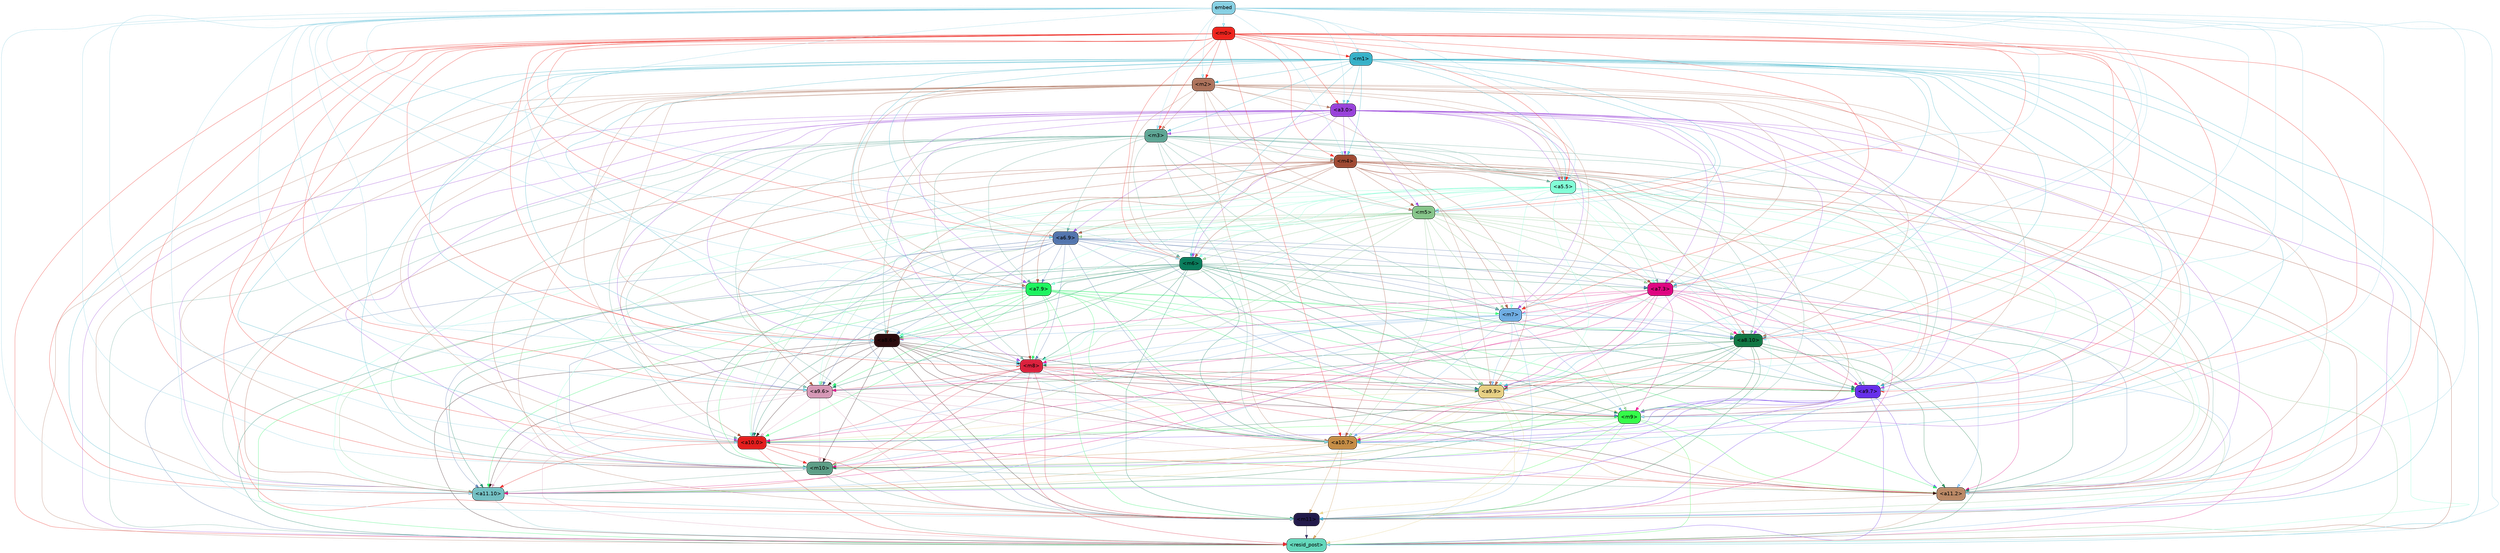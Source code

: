 strict digraph "" {
	graph [bgcolor=transparent,
		layout=dot,
		overlap=false,
		splines=true
	];
	"<m11>"	[color=black,
		fillcolor="#221a4b",
		fontname=Helvetica,
		shape=box,
		style="filled, rounded"];
	"<resid_post>"	[color=black,
		fillcolor="#63d7bb",
		fontname=Helvetica,
		shape=box,
		style="filled, rounded"];
	"<m11>" -> "<resid_post>"	[color="#221a4b",
		penwidth=0.6];
	"<a11.10>"	[color=black,
		fillcolor="#73c0c3",
		fontname=Helvetica,
		shape=box,
		style="filled, rounded"];
	"<a11.10>" -> "<m11>"	[color="#73c0c3",
		penwidth=0.6];
	"<a11.10>" -> "<resid_post>"	[color="#73c0c3",
		penwidth=0.6];
	"<a11.2>"	[color=black,
		fillcolor="#bb8966",
		fontname=Helvetica,
		shape=box,
		style="filled, rounded"];
	"<a11.2>" -> "<m11>"	[color="#bb8966",
		penwidth=0.6];
	"<a11.2>" -> "<resid_post>"	[color="#bb8966",
		penwidth=0.6];
	"<m10>"	[color=black,
		fillcolor="#5d9e87",
		fontname=Helvetica,
		shape=box,
		style="filled, rounded"];
	"<m10>" -> "<m11>"	[color="#5d9e87",
		penwidth=0.6];
	"<m10>" -> "<resid_post>"	[color="#5d9e87",
		penwidth=0.6];
	"<m10>" -> "<a11.10>"	[color="#5d9e87",
		penwidth=0.6];
	"<m10>" -> "<a11.2>"	[color="#5d9e87",
		penwidth=0.6];
	"<a10.7>"	[color=black,
		fillcolor="#c58d46",
		fontname=Helvetica,
		shape=box,
		style="filled, rounded"];
	"<a10.7>" -> "<m11>"	[color="#c58d46",
		penwidth=0.6];
	"<a10.7>" -> "<resid_post>"	[color="#c58d46",
		penwidth=0.6];
	"<a10.7>" -> "<a11.10>"	[color="#c58d46",
		penwidth=0.6];
	"<a10.7>" -> "<a11.2>"	[color="#c58d46",
		penwidth=0.6];
	"<a10.7>" -> "<m10>"	[color="#c58d46",
		penwidth=0.6];
	"<a10.0>"	[color=black,
		fillcolor="#e41e1d",
		fontname=Helvetica,
		shape=box,
		style="filled, rounded"];
	"<a10.0>" -> "<m11>"	[color="#e41e1d",
		penwidth=0.6];
	"<a10.0>" -> "<resid_post>"	[color="#e41e1d",
		penwidth=0.6];
	"<a10.0>" -> "<a11.10>"	[color="#e41e1d",
		penwidth=0.6];
	"<a10.0>" -> "<a11.2>"	[color="#e41e1d",
		penwidth=0.6];
	"<a10.0>" -> "<m10>"	[color="#e41e1d",
		penwidth=0.6];
	"<m9>"	[color=black,
		fillcolor="#34fc49",
		fontname=Helvetica,
		shape=box,
		style="filled, rounded"];
	"<m9>" -> "<m11>"	[color="#34fc49",
		penwidth=0.6];
	"<m9>" -> "<resid_post>"	[color="#34fc49",
		penwidth=0.6];
	"<m9>" -> "<a11.10>"	[color="#34fc49",
		penwidth=0.6];
	"<m9>" -> "<a11.2>"	[color="#34fc49",
		penwidth=0.6];
	"<m9>" -> "<m10>"	[color="#34fc49",
		penwidth=0.6];
	"<m9>" -> "<a10.7>"	[color="#34fc49",
		penwidth=0.6];
	"<m9>" -> "<a10.0>"	[color="#34fc49",
		penwidth=0.6];
	"<a9.9>"	[color=black,
		fillcolor="#e7d084",
		fontname=Helvetica,
		shape=box,
		style="filled, rounded"];
	"<a9.9>" -> "<m11>"	[color="#e7d084",
		penwidth=0.6];
	"<a9.9>" -> "<resid_post>"	[color="#e7d084",
		penwidth=0.6];
	"<a9.9>" -> "<a11.10>"	[color="#e7d084",
		penwidth=0.6];
	"<a9.9>" -> "<a11.2>"	[color="#e7d084",
		penwidth=0.6];
	"<a9.9>" -> "<m10>"	[color="#e7d084",
		penwidth=0.6];
	"<a9.9>" -> "<a10.7>"	[color="#e7d084",
		penwidth=0.6];
	"<a9.9>" -> "<a10.0>"	[color="#e7d084",
		penwidth=0.6];
	"<a9.9>" -> "<m9>"	[color="#e7d084",
		penwidth=0.6];
	"<a9.7>"	[color=black,
		fillcolor="#6730eb",
		fontname=Helvetica,
		shape=box,
		style="filled, rounded"];
	"<a9.7>" -> "<m11>"	[color="#6730eb",
		penwidth=0.6];
	"<a9.7>" -> "<resid_post>"	[color="#6730eb",
		penwidth=0.6];
	"<a9.7>" -> "<a11.10>"	[color="#6730eb",
		penwidth=0.6];
	"<a9.7>" -> "<a11.2>"	[color="#6730eb",
		penwidth=0.6];
	"<a9.7>" -> "<m10>"	[color="#6730eb",
		penwidth=0.6];
	"<a9.7>" -> "<a10.7>"	[color="#6730eb",
		penwidth=0.6];
	"<a9.7>" -> "<a10.0>"	[color="#6730eb",
		penwidth=0.6];
	"<a9.7>" -> "<m9>"	[color="#6730eb",
		penwidth=0.6];
	"<a9.6>"	[color=black,
		fillcolor="#d698b6",
		fontname=Helvetica,
		shape=box,
		style="filled, rounded"];
	"<a9.6>" -> "<m11>"	[color="#d698b6",
		penwidth=0.6];
	"<a9.6>" -> "<resid_post>"	[color="#d698b6",
		penwidth=0.6];
	"<a9.6>" -> "<a11.10>"	[color="#d698b6",
		penwidth=0.6];
	"<a9.6>" -> "<a11.2>"	[color="#d698b6",
		penwidth=0.6];
	"<a9.6>" -> "<m10>"	[color="#d698b6",
		penwidth=0.6];
	"<a9.6>" -> "<a10.7>"	[color="#d698b6",
		penwidth=0.6];
	"<a9.6>" -> "<a10.0>"	[color="#d698b6",
		penwidth=0.6];
	"<a9.6>" -> "<m9>"	[color="#d698b6",
		penwidth=0.6];
	"<m8>"	[color=black,
		fillcolor="#db213d",
		fontname=Helvetica,
		shape=box,
		style="filled, rounded"];
	"<m8>" -> "<m11>"	[color="#db213d",
		penwidth=0.6];
	"<m8>" -> "<resid_post>"	[color="#db213d",
		penwidth=0.6];
	"<m8>" -> "<a11.10>"	[color="#db213d",
		penwidth=0.6];
	"<m8>" -> "<a11.2>"	[color="#db213d",
		penwidth=0.6];
	"<m8>" -> "<m10>"	[color="#db213d",
		penwidth=0.6];
	"<m8>" -> "<a10.7>"	[color="#db213d",
		penwidth=0.6];
	"<m8>" -> "<a10.0>"	[color="#db213d",
		penwidth=0.6];
	"<m8>" -> "<m9>"	[color="#db213d",
		penwidth=0.6];
	"<m8>" -> "<a9.9>"	[color="#db213d",
		penwidth=0.6];
	"<m8>" -> "<a9.7>"	[color="#db213d",
		penwidth=0.6];
	"<m8>" -> "<a9.6>"	[color="#db213d",
		penwidth=0.6];
	"<a8.10>"	[color=black,
		fillcolor="#127844",
		fontname=Helvetica,
		shape=box,
		style="filled, rounded"];
	"<a8.10>" -> "<m11>"	[color="#127844",
		penwidth=0.6];
	"<a8.10>" -> "<resid_post>"	[color="#127844",
		penwidth=0.6];
	"<a8.10>" -> "<a11.10>"	[color="#127844",
		penwidth=0.6];
	"<a8.10>" -> "<a11.2>"	[color="#127844",
		penwidth=0.6];
	"<a8.10>" -> "<m10>"	[color="#127844",
		penwidth=0.6];
	"<a8.10>" -> "<a10.7>"	[color="#127844",
		penwidth=0.6];
	"<a8.10>" -> "<a10.0>"	[color="#127844",
		penwidth=0.6];
	"<a8.10>" -> "<m9>"	[color="#127844",
		penwidth=0.6];
	"<a8.10>" -> "<a9.9>"	[color="#127844",
		penwidth=0.6];
	"<a8.10>" -> "<a9.7>"	[color="#127844",
		penwidth=0.6];
	"<a8.10>" -> "<a9.6>"	[color="#127844",
		penwidth=0.6];
	"<a8.10>" -> "<m8>"	[color="#127844",
		penwidth=0.6];
	"<a8.6>"	[color=black,
		fillcolor="#2b0b0d",
		fontname=Helvetica,
		shape=box,
		style="filled, rounded"];
	"<a8.6>" -> "<m11>"	[color="#2b0b0d",
		penwidth=0.6];
	"<a8.6>" -> "<resid_post>"	[color="#2b0b0d",
		penwidth=0.6];
	"<a8.6>" -> "<a11.10>"	[color="#2b0b0d",
		penwidth=0.6];
	"<a8.6>" -> "<a11.2>"	[color="#2b0b0d",
		penwidth=0.6];
	"<a8.6>" -> "<m10>"	[color="#2b0b0d",
		penwidth=0.6];
	"<a8.6>" -> "<a10.7>"	[color="#2b0b0d",
		penwidth=0.6];
	"<a8.6>" -> "<a10.0>"	[color="#2b0b0d",
		penwidth=0.6];
	"<a8.6>" -> "<m9>"	[color="#2b0b0d",
		penwidth=0.6];
	"<a8.6>" -> "<a9.9>"	[color="#2b0b0d",
		penwidth=0.6];
	"<a8.6>" -> "<a9.7>"	[color="#2b0b0d",
		penwidth=0.6];
	"<a8.6>" -> "<a9.6>"	[color="#2b0b0d",
		penwidth=0.6];
	"<a8.6>" -> "<m8>"	[color="#2b0b0d",
		penwidth=0.6];
	"<m7>"	[color=black,
		fillcolor="#6fade3",
		fontname=Helvetica,
		shape=box,
		style="filled, rounded"];
	"<m7>" -> "<m11>"	[color="#6fade3",
		penwidth=0.6];
	"<m7>" -> "<resid_post>"	[color="#6fade3",
		penwidth=0.6];
	"<m7>" -> "<a11.10>"	[color="#6fade3",
		penwidth=0.6];
	"<m7>" -> "<a11.2>"	[color="#6fade3",
		penwidth=0.6];
	"<m7>" -> "<m10>"	[color="#6fade3",
		penwidth=0.6];
	"<m7>" -> "<a10.7>"	[color="#6fade3",
		penwidth=0.6];
	"<m7>" -> "<a10.0>"	[color="#6fade3",
		penwidth=0.6];
	"<m7>" -> "<m9>"	[color="#6fade3",
		penwidth=0.6];
	"<m7>" -> "<a9.9>"	[color="#6fade3",
		penwidth=0.6];
	"<m7>" -> "<a9.7>"	[color="#6fade3",
		penwidth=0.6];
	"<m7>" -> "<a9.6>"	[color="#6fade3",
		penwidth=0.6];
	"<m7>" -> "<m8>"	[color="#6fade3",
		penwidth=0.6];
	"<m7>" -> "<a8.10>"	[color="#6fade3",
		penwidth=0.6];
	"<m7>" -> "<a8.6>"	[color="#6fade3",
		penwidth=0.6];
	"<a7.9>"	[color=black,
		fillcolor="#1ef360",
		fontname=Helvetica,
		shape=box,
		style="filled, rounded"];
	"<a7.9>" -> "<m11>"	[color="#1ef360",
		penwidth=0.6];
	"<a7.9>" -> "<resid_post>"	[color="#1ef360",
		penwidth=0.6];
	"<a7.9>" -> "<a11.10>"	[color="#1ef360",
		penwidth=0.6];
	"<a7.9>" -> "<a11.2>"	[color="#1ef360",
		penwidth=0.6];
	"<a7.9>" -> "<m10>"	[color="#1ef360",
		penwidth=0.6];
	"<a7.9>" -> "<a10.7>"	[color="#1ef360",
		penwidth=0.6];
	"<a7.9>" -> "<a10.0>"	[color="#1ef360",
		penwidth=0.6];
	"<a7.9>" -> "<m9>"	[color="#1ef360",
		penwidth=0.6];
	"<a7.9>" -> "<a9.9>"	[color="#1ef360",
		penwidth=0.6];
	"<a7.9>" -> "<a9.7>"	[color="#1ef360",
		penwidth=0.6];
	"<a7.9>" -> "<a9.6>"	[color="#1ef360",
		penwidth=0.6];
	"<a7.9>" -> "<m8>"	[color="#1ef360",
		penwidth=0.6];
	"<a7.9>" -> "<a8.10>"	[color="#1ef360",
		penwidth=0.6];
	"<a7.9>" -> "<a8.6>"	[color="#1ef360",
		penwidth=0.6];
	"<a7.9>" -> "<m7>"	[color="#1ef360",
		penwidth=0.6];
	"<a7.3>"	[color=black,
		fillcolor="#de0581",
		fontname=Helvetica,
		shape=box,
		style="filled, rounded"];
	"<a7.3>" -> "<m11>"	[color="#de0581",
		penwidth=0.6];
	"<a7.3>" -> "<resid_post>"	[color="#de0581",
		penwidth=0.6];
	"<a7.3>" -> "<a11.10>"	[color="#de0581",
		penwidth=0.6];
	"<a7.3>" -> "<a11.2>"	[color="#de0581",
		penwidth=0.6];
	"<a7.3>" -> "<m10>"	[color="#de0581",
		penwidth=0.6];
	"<a7.3>" -> "<a10.7>"	[color="#de0581",
		penwidth=0.6];
	"<a7.3>" -> "<a10.0>"	[color="#de0581",
		penwidth=0.6];
	"<a7.3>" -> "<m9>"	[color="#de0581",
		penwidth=0.6];
	"<a7.3>" -> "<a9.9>"	[color="#de0581",
		penwidth=0.6];
	"<a7.3>" -> "<a9.7>"	[color="#de0581",
		penwidth=0.6];
	"<a7.3>" -> "<a9.6>"	[color="#de0581",
		penwidth=0.6];
	"<a7.3>" -> "<m8>"	[color="#de0581",
		penwidth=0.6];
	"<a7.3>" -> "<a8.10>"	[color="#de0581",
		penwidth=0.6];
	"<a7.3>" -> "<a8.6>"	[color="#de0581",
		penwidth=0.6];
	"<a7.3>" -> "<m7>"	[color="#de0581",
		penwidth=0.6];
	"<m6>"	[color=black,
		fillcolor="#0a7c5c",
		fontname=Helvetica,
		shape=box,
		style="filled, rounded"];
	"<m6>" -> "<m11>"	[color="#0a7c5c",
		penwidth=0.6];
	"<m6>" -> "<resid_post>"	[color="#0a7c5c",
		penwidth=0.6];
	"<m6>" -> "<a11.10>"	[color="#0a7c5c",
		penwidth=0.6];
	"<m6>" -> "<a11.2>"	[color="#0a7c5c",
		penwidth=0.6];
	"<m6>" -> "<m10>"	[color="#0a7c5c",
		penwidth=0.6];
	"<m6>" -> "<a10.7>"	[color="#0a7c5c",
		penwidth=0.6];
	"<m6>" -> "<a10.0>"	[color="#0a7c5c",
		penwidth=0.6];
	"<m6>" -> "<m9>"	[color="#0a7c5c",
		penwidth=0.6];
	"<m6>" -> "<a9.9>"	[color="#0a7c5c",
		penwidth=0.6];
	"<m6>" -> "<a9.7>"	[color="#0a7c5c",
		penwidth=0.6];
	"<m6>" -> "<a9.6>"	[color="#0a7c5c",
		penwidth=0.6];
	"<m6>" -> "<m8>"	[color="#0a7c5c",
		penwidth=0.6];
	"<m6>" -> "<a8.10>"	[color="#0a7c5c",
		penwidth=0.6];
	"<m6>" -> "<a8.6>"	[color="#0a7c5c",
		penwidth=0.6];
	"<m6>" -> "<m7>"	[color="#0a7c5c",
		penwidth=0.6];
	"<m6>" -> "<a7.9>"	[color="#0a7c5c",
		penwidth=0.6];
	"<m6>" -> "<a7.3>"	[color="#0a7c5c",
		penwidth=0.6];
	"<a6.9>"	[color=black,
		fillcolor="#5375ad",
		fontname=Helvetica,
		shape=box,
		style="filled, rounded"];
	"<a6.9>" -> "<m11>"	[color="#5375ad",
		penwidth=0.6];
	"<a6.9>" -> "<resid_post>"	[color="#5375ad",
		penwidth=0.6];
	"<a6.9>" -> "<a11.10>"	[color="#5375ad",
		penwidth=0.6];
	"<a6.9>" -> "<a11.2>"	[color="#5375ad",
		penwidth=0.6];
	"<a6.9>" -> "<m10>"	[color="#5375ad",
		penwidth=0.6];
	"<a6.9>" -> "<a10.7>"	[color="#5375ad",
		penwidth=0.6];
	"<a6.9>" -> "<a10.0>"	[color="#5375ad",
		penwidth=0.6];
	"<a6.9>" -> "<m9>"	[color="#5375ad",
		penwidth=0.6];
	"<a6.9>" -> "<a9.9>"	[color="#5375ad",
		penwidth=0.6];
	"<a6.9>" -> "<a9.7>"	[color="#5375ad",
		penwidth=0.6];
	"<a6.9>" -> "<a9.6>"	[color="#5375ad",
		penwidth=0.6];
	"<a6.9>" -> "<m8>"	[color="#5375ad",
		penwidth=0.6];
	"<a6.9>" -> "<a8.10>"	[color="#5375ad",
		penwidth=0.6];
	"<a6.9>" -> "<a8.6>"	[color="#5375ad",
		penwidth=0.6];
	"<a6.9>" -> "<m7>"	[color="#5375ad",
		penwidth=0.6];
	"<a6.9>" -> "<a7.9>"	[color="#5375ad",
		penwidth=0.6];
	"<a6.9>" -> "<a7.3>"	[color="#5375ad",
		penwidth=0.6];
	"<a6.9>" -> "<m6>"	[color="#5375ad",
		penwidth=0.6];
	"<m5>"	[color=black,
		fillcolor="#86c58a",
		fontname=Helvetica,
		shape=box,
		style="filled, rounded"];
	"<m5>" -> "<m11>"	[color="#86c58a",
		penwidth=0.6];
	"<m5>" -> "<resid_post>"	[color="#86c58a",
		penwidth=0.6];
	"<m5>" -> "<a11.10>"	[color="#86c58a",
		penwidth=0.6];
	"<m5>" -> "<a11.2>"	[color="#86c58a",
		penwidth=0.6];
	"<m5>" -> "<m10>"	[color="#86c58a",
		penwidth=0.6];
	"<m5>" -> "<a10.7>"	[color="#86c58a",
		penwidth=0.6];
	"<m5>" -> "<a10.0>"	[color="#86c58a",
		penwidth=0.6];
	"<m5>" -> "<m9>"	[color="#86c58a",
		penwidth=0.6];
	"<m5>" -> "<a9.9>"	[color="#86c58a",
		penwidth=0.6];
	"<m5>" -> "<a9.7>"	[color="#86c58a",
		penwidth=0.6];
	"<m5>" -> "<a9.6>"	[color="#86c58a",
		penwidth=0.6];
	"<m5>" -> "<m8>"	[color="#86c58a",
		penwidth=0.6];
	"<m5>" -> "<a8.10>"	[color="#86c58a",
		penwidth=0.6];
	"<m5>" -> "<a8.6>"	[color="#86c58a",
		penwidth=0.6];
	"<m5>" -> "<m7>"	[color="#86c58a",
		penwidth=0.6];
	"<m5>" -> "<a7.9>"	[color="#86c58a",
		penwidth=0.6];
	"<m5>" -> "<a7.3>"	[color="#86c58a",
		penwidth=0.6];
	"<m5>" -> "<m6>"	[color="#86c58a",
		penwidth=0.6];
	"<m5>" -> "<a6.9>"	[color="#86c58a",
		penwidth=0.6];
	"<a5.5>"	[color=black,
		fillcolor="#81fed6",
		fontname=Helvetica,
		shape=box,
		style="filled, rounded"];
	"<a5.5>" -> "<m11>"	[color="#81fed6",
		penwidth=0.6];
	"<a5.5>" -> "<resid_post>"	[color="#81fed6",
		penwidth=0.6];
	"<a5.5>" -> "<a11.10>"	[color="#81fed6",
		penwidth=0.6];
	"<a5.5>" -> "<a11.2>"	[color="#81fed6",
		penwidth=0.6];
	"<a5.5>" -> "<m10>"	[color="#81fed6",
		penwidth=0.6];
	"<a5.5>" -> "<a10.7>"	[color="#81fed6",
		penwidth=0.6];
	"<a5.5>" -> "<a10.0>"	[color="#81fed6",
		penwidth=0.6];
	"<a5.5>" -> "<m9>"	[color="#81fed6",
		penwidth=0.6];
	"<a5.5>" -> "<a9.9>"	[color="#81fed6",
		penwidth=0.6];
	"<a5.5>" -> "<a9.7>"	[color="#81fed6",
		penwidth=0.6];
	"<a5.5>" -> "<a9.6>"	[color="#81fed6",
		penwidth=0.6];
	"<a5.5>" -> "<m8>"	[color="#81fed6",
		penwidth=0.6];
	"<a5.5>" -> "<a8.10>"	[color="#81fed6",
		penwidth=0.6];
	"<a5.5>" -> "<a8.6>"	[color="#81fed6",
		penwidth=0.6];
	"<a5.5>" -> "<m7>"	[color="#81fed6",
		penwidth=0.6];
	"<a5.5>" -> "<a7.9>"	[color="#81fed6",
		penwidth=0.6];
	"<a5.5>" -> "<a7.3>"	[color="#81fed6",
		penwidth=0.6];
	"<a5.5>" -> "<m6>"	[color="#81fed6",
		penwidth=0.6];
	"<a5.5>" -> "<a6.9>"	[color="#81fed6",
		penwidth=0.6];
	"<a5.5>" -> "<m5>"	[color="#81fed6",
		penwidth=0.6];
	"<m4>"	[color=black,
		fillcolor="#a04a33",
		fontname=Helvetica,
		shape=box,
		style="filled, rounded"];
	"<m4>" -> "<m11>"	[color="#a04a33",
		penwidth=0.6];
	"<m4>" -> "<resid_post>"	[color="#a04a33",
		penwidth=0.6];
	"<m4>" -> "<a11.10>"	[color="#a04a33",
		penwidth=0.6];
	"<m4>" -> "<a11.2>"	[color="#a04a33",
		penwidth=0.6];
	"<m4>" -> "<m10>"	[color="#a04a33",
		penwidth=0.6];
	"<m4>" -> "<a10.7>"	[color="#a04a33",
		penwidth=0.6];
	"<m4>" -> "<a10.0>"	[color="#a04a33",
		penwidth=0.6];
	"<m4>" -> "<m9>"	[color="#a04a33",
		penwidth=0.6];
	"<m4>" -> "<a9.9>"	[color="#a04a33",
		penwidth=0.6];
	"<m4>" -> "<a9.7>"	[color="#a04a33",
		penwidth=0.6];
	"<m4>" -> "<a9.6>"	[color="#a04a33",
		penwidth=0.6];
	"<m4>" -> "<m8>"	[color="#a04a33",
		penwidth=0.6];
	"<m4>" -> "<a8.10>"	[color="#a04a33",
		penwidth=0.6];
	"<m4>" -> "<a8.6>"	[color="#a04a33",
		penwidth=0.6];
	"<m4>" -> "<m7>"	[color="#a04a33",
		penwidth=0.6];
	"<m4>" -> "<a7.9>"	[color="#a04a33",
		penwidth=0.6];
	"<m4>" -> "<a7.3>"	[color="#a04a33",
		penwidth=0.6];
	"<m4>" -> "<m6>"	[color="#a04a33",
		penwidth=0.6];
	"<m4>" -> "<a6.9>"	[color="#a04a33",
		penwidth=0.6];
	"<m4>" -> "<m5>"	[color="#a04a33",
		penwidth=0.6];
	"<m4>" -> "<a5.5>"	[color="#a04a33",
		penwidth=0.6];
	"<m3>"	[color=black,
		fillcolor="#5ea695",
		fontname=Helvetica,
		shape=box,
		style="filled, rounded"];
	"<m3>" -> "<m11>"	[color="#5ea695",
		penwidth=0.6];
	"<m3>" -> "<resid_post>"	[color="#5ea695",
		penwidth=0.6];
	"<m3>" -> "<a11.10>"	[color="#5ea695",
		penwidth=0.6];
	"<m3>" -> "<a11.2>"	[color="#5ea695",
		penwidth=0.6];
	"<m3>" -> "<m10>"	[color="#5ea695",
		penwidth=0.6];
	"<m3>" -> "<a10.7>"	[color="#5ea695",
		penwidth=0.6];
	"<m3>" -> "<a10.0>"	[color="#5ea695",
		penwidth=0.6];
	"<m3>" -> "<m9>"	[color="#5ea695",
		penwidth=0.6];
	"<m3>" -> "<a9.9>"	[color="#5ea695",
		penwidth=0.6];
	"<m3>" -> "<a9.7>"	[color="#5ea695",
		penwidth=0.6];
	"<m3>" -> "<a9.6>"	[color="#5ea695",
		penwidth=0.6];
	"<m3>" -> "<m8>"	[color="#5ea695",
		penwidth=0.6];
	"<m3>" -> "<a8.10>"	[color="#5ea695",
		penwidth=0.6];
	"<m3>" -> "<a8.6>"	[color="#5ea695",
		penwidth=0.6];
	"<m3>" -> "<m7>"	[color="#5ea695",
		penwidth=0.6];
	"<m3>" -> "<a7.9>"	[color="#5ea695",
		penwidth=0.6];
	"<m3>" -> "<a7.3>"	[color="#5ea695",
		penwidth=0.6];
	"<m3>" -> "<m6>"	[color="#5ea695",
		penwidth=0.6];
	"<m3>" -> "<a6.9>"	[color="#5ea695",
		penwidth=0.6];
	"<m3>" -> "<m5>"	[color="#5ea695",
		penwidth=0.6];
	"<m3>" -> "<a5.5>"	[color="#5ea695",
		penwidth=0.6];
	"<m3>" -> "<m4>"	[color="#5ea695",
		penwidth=0.6];
	"<a3.0>"	[color=black,
		fillcolor="#9842da",
		fontname=Helvetica,
		shape=box,
		style="filled, rounded"];
	"<a3.0>" -> "<m11>"	[color="#9842da",
		penwidth=0.6];
	"<a3.0>" -> "<resid_post>"	[color="#9842da",
		penwidth=0.6];
	"<a3.0>" -> "<a11.10>"	[color="#9842da",
		penwidth=0.6];
	"<a3.0>" -> "<a11.2>"	[color="#9842da",
		penwidth=0.6];
	"<a3.0>" -> "<m10>"	[color="#9842da",
		penwidth=0.6];
	"<a3.0>" -> "<a10.7>"	[color="#9842da",
		penwidth=0.6];
	"<a3.0>" -> "<a10.0>"	[color="#9842da",
		penwidth=0.6];
	"<a3.0>" -> "<m9>"	[color="#9842da",
		penwidth=0.6];
	"<a3.0>" -> "<a9.9>"	[color="#9842da",
		penwidth=0.6];
	"<a3.0>" -> "<a9.7>"	[color="#9842da",
		penwidth=0.6];
	"<a3.0>" -> "<a9.6>"	[color="#9842da",
		penwidth=0.6];
	"<a3.0>" -> "<m8>"	[color="#9842da",
		penwidth=0.6];
	"<a3.0>" -> "<a8.10>"	[color="#9842da",
		penwidth=0.6];
	"<a3.0>" -> "<a8.6>"	[color="#9842da",
		penwidth=0.6];
	"<a3.0>" -> "<m7>"	[color="#9842da",
		penwidth=0.6];
	"<a3.0>" -> "<a7.9>"	[color="#9842da",
		penwidth=0.6];
	"<a3.0>" -> "<a7.3>"	[color="#9842da",
		penwidth=0.6];
	"<a3.0>" -> "<m6>"	[color="#9842da",
		penwidth=0.6];
	"<a3.0>" -> "<a6.9>"	[color="#9842da",
		penwidth=0.6];
	"<a3.0>" -> "<m5>"	[color="#9842da",
		penwidth=0.6];
	"<a3.0>" -> "<a5.5>"	[color="#9842da",
		penwidth=0.6];
	"<a3.0>" -> "<m4>"	[color="#9842da",
		penwidth=0.6];
	"<a3.0>" -> "<m3>"	[color="#9842da",
		penwidth=0.6];
	"<m2>"	[color=black,
		fillcolor="#ad735c",
		fontname=Helvetica,
		shape=box,
		style="filled, rounded"];
	"<m2>" -> "<m11>"	[color="#ad735c",
		penwidth=0.6];
	"<m2>" -> "<resid_post>"	[color="#ad735c",
		penwidth=0.6];
	"<m2>" -> "<a11.10>"	[color="#ad735c",
		penwidth=0.6];
	"<m2>" -> "<a11.2>"	[color="#ad735c",
		penwidth=0.6];
	"<m2>" -> "<m10>"	[color="#ad735c",
		penwidth=0.6];
	"<m2>" -> "<a10.7>"	[color="#ad735c",
		penwidth=0.6];
	"<m2>" -> "<a10.0>"	[color="#ad735c",
		penwidth=0.6];
	"<m2>" -> "<m9>"	[color="#ad735c",
		penwidth=0.6];
	"<m2>" -> "<a9.9>"	[color="#ad735c",
		penwidth=0.6];
	"<m2>" -> "<a9.7>"	[color="#ad735c",
		penwidth=0.6];
	"<m2>" -> "<a9.6>"	[color="#ad735c",
		penwidth=0.6];
	"<m2>" -> "<m8>"	[color="#ad735c",
		penwidth=0.6];
	"<m2>" -> "<a8.10>"	[color="#ad735c",
		penwidth=0.6];
	"<m2>" -> "<a8.6>"	[color="#ad735c",
		penwidth=0.6];
	"<m2>" -> "<m7>"	[color="#ad735c",
		penwidth=0.6];
	"<m2>" -> "<a7.9>"	[color="#ad735c",
		penwidth=0.6];
	"<m2>" -> "<a7.3>"	[color="#ad735c",
		penwidth=0.6];
	"<m2>" -> "<m6>"	[color="#ad735c",
		penwidth=0.6];
	"<m2>" -> "<a6.9>"	[color="#ad735c",
		penwidth=0.6];
	"<m2>" -> "<m5>"	[color="#ad735c",
		penwidth=0.6];
	"<m2>" -> "<a5.5>"	[color="#ad735c",
		penwidth=0.6];
	"<m2>" -> "<m4>"	[color="#ad735c",
		penwidth=0.6];
	"<m2>" -> "<m3>"	[color="#ad735c",
		penwidth=0.6];
	"<m2>" -> "<a3.0>"	[color="#ad735c",
		penwidth=0.6];
	"<m1>"	[color=black,
		fillcolor="#37b1c8",
		fontname=Helvetica,
		shape=box,
		style="filled, rounded"];
	"<m1>" -> "<m11>"	[color="#37b1c8",
		penwidth=0.6];
	"<m1>" -> "<resid_post>"	[color="#37b1c8",
		penwidth=0.6];
	"<m1>" -> "<a11.10>"	[color="#37b1c8",
		penwidth=0.6];
	"<m1>" -> "<a11.2>"	[color="#37b1c8",
		penwidth=0.6];
	"<m1>" -> "<m10>"	[color="#37b1c8",
		penwidth=0.6];
	"<m1>" -> "<a10.7>"	[color="#37b1c8",
		penwidth=0.6];
	"<m1>" -> "<a10.0>"	[color="#37b1c8",
		penwidth=0.6];
	"<m1>" -> "<m9>"	[color="#37b1c8",
		penwidth=0.6];
	"<m1>" -> "<a9.9>"	[color="#37b1c8",
		penwidth=0.6];
	"<m1>" -> "<a9.7>"	[color="#37b1c8",
		penwidth=0.6];
	"<m1>" -> "<a9.6>"	[color="#37b1c8",
		penwidth=0.6];
	"<m1>" -> "<m8>"	[color="#37b1c8",
		penwidth=0.6];
	"<m1>" -> "<a8.10>"	[color="#37b1c8",
		penwidth=0.6];
	"<m1>" -> "<a8.6>"	[color="#37b1c8",
		penwidth=0.6];
	"<m1>" -> "<m7>"	[color="#37b1c8",
		penwidth=0.6];
	"<m1>" -> "<a7.9>"	[color="#37b1c8",
		penwidth=0.6];
	"<m1>" -> "<a7.3>"	[color="#37b1c8",
		penwidth=0.6];
	"<m1>" -> "<m6>"	[color="#37b1c8",
		penwidth=0.6];
	"<m1>" -> "<a6.9>"	[color="#37b1c8",
		penwidth=0.6];
	"<m1>" -> "<m5>"	[color="#37b1c8",
		penwidth=0.6];
	"<m1>" -> "<a5.5>"	[color="#37b1c8",
		penwidth=0.6];
	"<m1>" -> "<m4>"	[color="#37b1c8",
		penwidth=0.6];
	"<m1>" -> "<m3>"	[color="#37b1c8",
		penwidth=0.6];
	"<m1>" -> "<a3.0>"	[color="#37b1c8",
		penwidth=0.6];
	"<m1>" -> "<m2>"	[color="#37b1c8",
		penwidth=0.6];
	"<m0>"	[color=black,
		fillcolor="#ee241d",
		fontname=Helvetica,
		shape=box,
		style="filled, rounded"];
	"<m0>" -> "<m11>"	[color="#ee241d",
		penwidth=0.6];
	"<m0>" -> "<resid_post>"	[color="#ee241d",
		penwidth=0.6];
	"<m0>" -> "<a11.10>"	[color="#ee241d",
		penwidth=0.6];
	"<m0>" -> "<a11.2>"	[color="#ee241d",
		penwidth=0.6];
	"<m0>" -> "<m10>"	[color="#ee241d",
		penwidth=0.6];
	"<m0>" -> "<a10.7>"	[color="#ee241d",
		penwidth=0.6];
	"<m0>" -> "<a10.0>"	[color="#ee241d",
		penwidth=0.6];
	"<m0>" -> "<m9>"	[color="#ee241d",
		penwidth=0.6];
	"<m0>" -> "<a9.9>"	[color="#ee241d",
		penwidth=0.6];
	"<m0>" -> "<a9.7>"	[color="#ee241d",
		penwidth=0.6];
	"<m0>" -> "<a9.6>"	[color="#ee241d",
		penwidth=0.6];
	"<m0>" -> "<m8>"	[color="#ee241d",
		penwidth=0.6];
	"<m0>" -> "<a8.10>"	[color="#ee241d",
		penwidth=0.6];
	"<m0>" -> "<a8.6>"	[color="#ee241d",
		penwidth=0.6];
	"<m0>" -> "<m7>"	[color="#ee241d",
		penwidth=0.6];
	"<m0>" -> "<a7.9>"	[color="#ee241d",
		penwidth=0.6];
	"<m0>" -> "<a7.3>"	[color="#ee241d",
		penwidth=0.6];
	"<m0>" -> "<m6>"	[color="#ee241d",
		penwidth=0.6];
	"<m0>" -> "<a6.9>"	[color="#ee241d",
		penwidth=0.6];
	"<m0>" -> "<m5>"	[color="#ee241d",
		penwidth=0.6];
	"<m0>" -> "<a5.5>"	[color="#ee241d",
		penwidth=0.6];
	"<m0>" -> "<m4>"	[color="#ee241d",
		penwidth=0.6];
	"<m0>" -> "<m3>"	[color="#ee241d",
		penwidth=0.6];
	"<m0>" -> "<a3.0>"	[color="#ee241d",
		penwidth=0.6];
	"<m0>" -> "<m2>"	[color="#ee241d",
		penwidth=0.6];
	"<m0>" -> "<m1>"	[color="#ee241d",
		penwidth=0.6];
	embed	[color=black,
		fillcolor="#87d0e3",
		fontname=Helvetica,
		shape=box,
		style="filled, rounded"];
	embed -> "<m11>"	[color="#87d0e3",
		penwidth=0.6];
	embed -> "<resid_post>"	[color="#87d0e3",
		penwidth=0.6];
	embed -> "<a11.10>"	[color="#87d0e3",
		penwidth=0.6];
	embed -> "<a11.2>"	[color="#87d0e3",
		penwidth=0.6];
	embed -> "<m10>"	[color="#87d0e3",
		penwidth=0.6];
	embed -> "<a10.7>"	[color="#87d0e3",
		penwidth=0.6];
	embed -> "<a10.0>"	[color="#87d0e3",
		penwidth=0.6];
	embed -> "<m9>"	[color="#87d0e3",
		penwidth=0.6];
	embed -> "<a9.9>"	[color="#87d0e3",
		penwidth=0.6];
	embed -> "<a9.7>"	[color="#87d0e3",
		penwidth=0.6];
	embed -> "<a9.6>"	[color="#87d0e3",
		penwidth=0.6];
	embed -> "<m8>"	[color="#87d0e3",
		penwidth=0.6];
	embed -> "<a8.10>"	[color="#87d0e3",
		penwidth=0.6];
	embed -> "<a8.6>"	[color="#87d0e3",
		penwidth=0.6];
	embed -> "<m7>"	[color="#87d0e3",
		penwidth=0.6];
	embed -> "<a7.9>"	[color="#87d0e3",
		penwidth=0.6];
	embed -> "<a7.3>"	[color="#87d0e3",
		penwidth=0.6];
	embed -> "<m6>"	[color="#87d0e3",
		penwidth=0.6];
	embed -> "<a6.9>"	[color="#87d0e3",
		penwidth=0.6];
	embed -> "<m5>"	[color="#87d0e3",
		penwidth=0.6];
	embed -> "<a5.5>"	[color="#87d0e3",
		penwidth=0.6];
	embed -> "<m4>"	[color="#87d0e3",
		penwidth=0.6];
	embed -> "<m3>"	[color="#87d0e3",
		penwidth=0.6];
	embed -> "<a3.0>"	[color="#87d0e3",
		penwidth=0.6];
	embed -> "<m2>"	[color="#87d0e3",
		penwidth=0.6];
	embed -> "<m1>"	[color="#87d0e3",
		penwidth=0.6];
	embed -> "<m0>"	[color="#87d0e3",
		penwidth=0.6];
}
